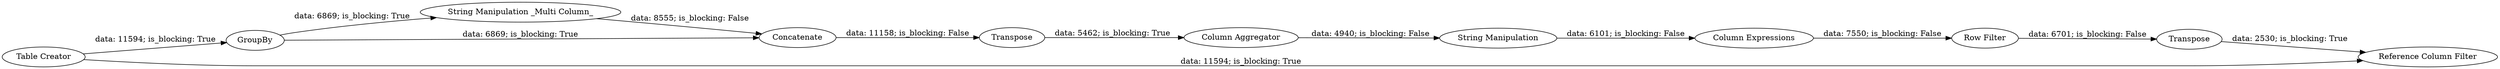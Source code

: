 digraph {
	"7115197633800359635_448" [label=GroupBy]
	"7115197633800359635_467" [label="Row Filter"]
	"7115197633800359635_457" [label="Column Expressions"]
	"7115197633800359635_471" [label="String Manipulation"]
	"7115197633800359635_464" [label=Transpose]
	"7115197633800359635_455" [label="String Manipulation _Multi Column_"]
	"7115197633800359635_468" [label=Transpose]
	"7115197633800359635_395" [label="Table Creator"]
	"7115197633800359635_465" [label="Column Aggregator"]
	"7115197633800359635_469" [label="Reference Column Filter"]
	"7115197633800359635_459" [label=Concatenate]
	"7115197633800359635_459" -> "7115197633800359635_464" [label="data: 11158; is_blocking: False"]
	"7115197633800359635_455" -> "7115197633800359635_459" [label="data: 8555; is_blocking: False"]
	"7115197633800359635_395" -> "7115197633800359635_448" [label="data: 11594; is_blocking: True"]
	"7115197633800359635_448" -> "7115197633800359635_459" [label="data: 6869; is_blocking: True"]
	"7115197633800359635_395" -> "7115197633800359635_469" [label="data: 11594; is_blocking: True"]
	"7115197633800359635_457" -> "7115197633800359635_467" [label="data: 7550; is_blocking: False"]
	"7115197633800359635_448" -> "7115197633800359635_455" [label="data: 6869; is_blocking: True"]
	"7115197633800359635_467" -> "7115197633800359635_468" [label="data: 6701; is_blocking: False"]
	"7115197633800359635_464" -> "7115197633800359635_465" [label="data: 5462; is_blocking: True"]
	"7115197633800359635_468" -> "7115197633800359635_469" [label="data: 2530; is_blocking: True"]
	"7115197633800359635_471" -> "7115197633800359635_457" [label="data: 6101; is_blocking: False"]
	"7115197633800359635_465" -> "7115197633800359635_471" [label="data: 4940; is_blocking: False"]
	rankdir=LR
}
